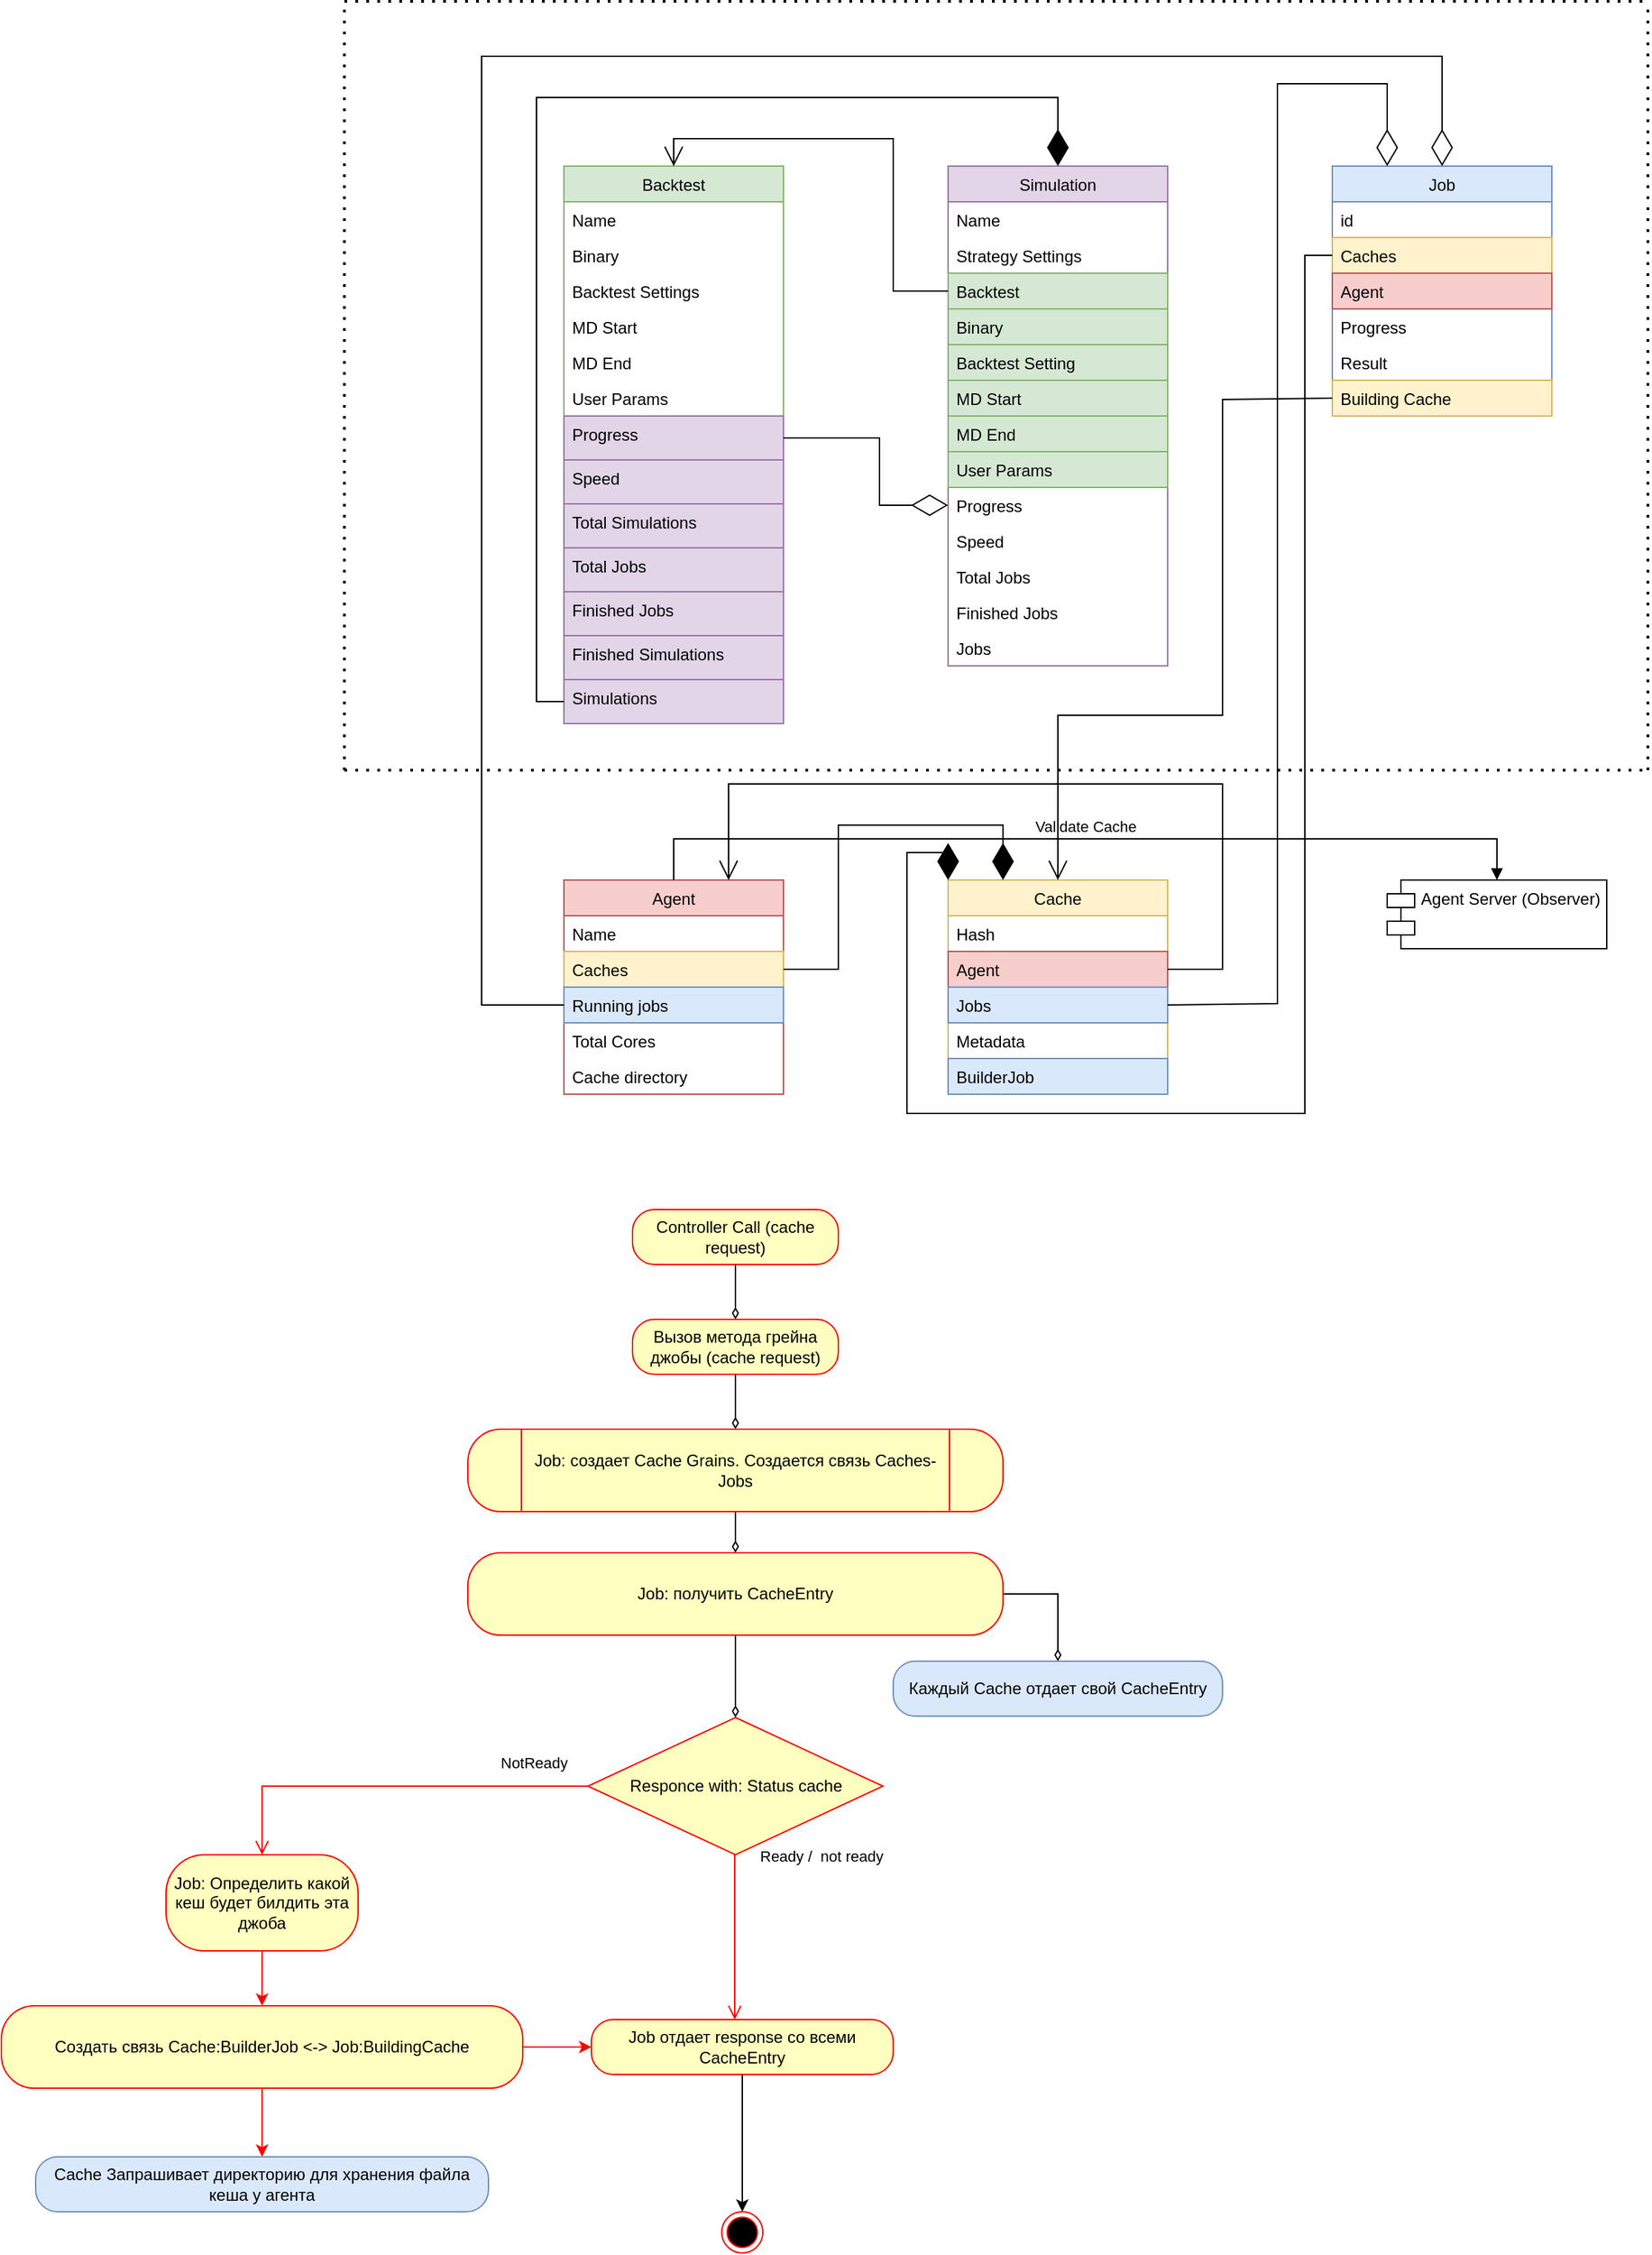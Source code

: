 <mxfile version="17.4.5" type="github">
  <diagram id="umQyPujXbN5syqFtYzND" name="Page-1">
    <mxGraphModel dx="2047" dy="2281" grid="1" gridSize="10" guides="1" tooltips="1" connect="1" arrows="1" fold="1" page="1" pageScale="1" pageWidth="827" pageHeight="1169" math="0" shadow="0">
      <root>
        <mxCell id="0" />
        <mxCell id="1" parent="0" />
        <mxCell id="B3tirnGLvgAJlxwcFZV8-1" value="Backtest" style="swimlane;fontStyle=0;childLayout=stackLayout;horizontal=1;startSize=26;fillColor=#d5e8d4;horizontalStack=0;resizeParent=1;resizeParentMax=0;resizeLast=0;collapsible=1;marginBottom=0;strokeColor=#82b366;" parent="1" vertex="1">
          <mxGeometry x="80" y="80" width="160" height="406" as="geometry" />
        </mxCell>
        <mxCell id="B3tirnGLvgAJlxwcFZV8-2" value="Name" style="text;align=left;verticalAlign=top;spacingLeft=4;spacingRight=4;overflow=hidden;rotatable=0;points=[[0,0.5],[1,0.5]];portConstraint=eastwest;" parent="B3tirnGLvgAJlxwcFZV8-1" vertex="1">
          <mxGeometry y="26" width="160" height="26" as="geometry" />
        </mxCell>
        <mxCell id="B3tirnGLvgAJlxwcFZV8-3" value="Binary" style="text;align=left;verticalAlign=top;spacingLeft=4;spacingRight=4;overflow=hidden;rotatable=0;points=[[0,0.5],[1,0.5]];portConstraint=eastwest;" parent="B3tirnGLvgAJlxwcFZV8-1" vertex="1">
          <mxGeometry y="52" width="160" height="26" as="geometry" />
        </mxCell>
        <mxCell id="B3tirnGLvgAJlxwcFZV8-38" value="Backtest Settings" style="text;align=left;verticalAlign=top;spacingLeft=4;spacingRight=4;overflow=hidden;rotatable=0;points=[[0,0.5],[1,0.5]];portConstraint=eastwest;" parent="B3tirnGLvgAJlxwcFZV8-1" vertex="1">
          <mxGeometry y="78" width="160" height="26" as="geometry" />
        </mxCell>
        <mxCell id="B3tirnGLvgAJlxwcFZV8-39" value="MD Start" style="text;align=left;verticalAlign=top;spacingLeft=4;spacingRight=4;overflow=hidden;rotatable=0;points=[[0,0.5],[1,0.5]];portConstraint=eastwest;" parent="B3tirnGLvgAJlxwcFZV8-1" vertex="1">
          <mxGeometry y="104" width="160" height="26" as="geometry" />
        </mxCell>
        <mxCell id="B3tirnGLvgAJlxwcFZV8-40" value="MD End" style="text;align=left;verticalAlign=top;spacingLeft=4;spacingRight=4;overflow=hidden;rotatable=0;points=[[0,0.5],[1,0.5]];portConstraint=eastwest;" parent="B3tirnGLvgAJlxwcFZV8-1" vertex="1">
          <mxGeometry y="130" width="160" height="26" as="geometry" />
        </mxCell>
        <mxCell id="B3tirnGLvgAJlxwcFZV8-41" value="User Params" style="text;align=left;verticalAlign=top;spacingLeft=4;spacingRight=4;overflow=hidden;rotatable=0;points=[[0,0.5],[1,0.5]];portConstraint=eastwest;" parent="B3tirnGLvgAJlxwcFZV8-1" vertex="1">
          <mxGeometry y="156" width="160" height="26" as="geometry" />
        </mxCell>
        <mxCell id="B3tirnGLvgAJlxwcFZV8-4" value="Progress" style="text;strokeColor=#9673a6;fillColor=#e1d5e7;align=left;verticalAlign=top;spacingLeft=4;spacingRight=4;overflow=hidden;rotatable=0;points=[[0,0.5],[1,0.5]];portConstraint=eastwest;" parent="B3tirnGLvgAJlxwcFZV8-1" vertex="1">
          <mxGeometry y="182" width="160" height="32" as="geometry" />
        </mxCell>
        <mxCell id="B3tirnGLvgAJlxwcFZV8-6" value="Speed" style="text;align=left;verticalAlign=top;spacingLeft=4;spacingRight=4;overflow=hidden;rotatable=0;points=[[0,0.5],[1,0.5]];portConstraint=eastwest;fillColor=#e1d5e7;strokeColor=#9673a6;" parent="B3tirnGLvgAJlxwcFZV8-1" vertex="1">
          <mxGeometry y="214" width="160" height="32" as="geometry" />
        </mxCell>
        <mxCell id="B3tirnGLvgAJlxwcFZV8-13" value="Total Simulations" style="text;strokeColor=#9673a6;fillColor=#e1d5e7;align=left;verticalAlign=top;spacingLeft=4;spacingRight=4;overflow=hidden;rotatable=0;points=[[0,0.5],[1,0.5]];portConstraint=eastwest;" parent="B3tirnGLvgAJlxwcFZV8-1" vertex="1">
          <mxGeometry y="246" width="160" height="32" as="geometry" />
        </mxCell>
        <mxCell id="B3tirnGLvgAJlxwcFZV8-14" value="Total Jobs" style="text;strokeColor=#9673a6;fillColor=#e1d5e7;align=left;verticalAlign=top;spacingLeft=4;spacingRight=4;overflow=hidden;rotatable=0;points=[[0,0.5],[1,0.5]];portConstraint=eastwest;" parent="B3tirnGLvgAJlxwcFZV8-1" vertex="1">
          <mxGeometry y="278" width="160" height="32" as="geometry" />
        </mxCell>
        <mxCell id="B3tirnGLvgAJlxwcFZV8-15" value="Finished Jobs" style="text;strokeColor=#9673a6;fillColor=#e1d5e7;align=left;verticalAlign=top;spacingLeft=4;spacingRight=4;overflow=hidden;rotatable=0;points=[[0,0.5],[1,0.5]];portConstraint=eastwest;" parent="B3tirnGLvgAJlxwcFZV8-1" vertex="1">
          <mxGeometry y="310" width="160" height="32" as="geometry" />
        </mxCell>
        <mxCell id="B3tirnGLvgAJlxwcFZV8-16" value="Finished Simulations" style="text;strokeColor=#9673a6;fillColor=#e1d5e7;align=left;verticalAlign=top;spacingLeft=4;spacingRight=4;overflow=hidden;rotatable=0;points=[[0,0.5],[1,0.5]];portConstraint=eastwest;" parent="B3tirnGLvgAJlxwcFZV8-1" vertex="1">
          <mxGeometry y="342" width="160" height="32" as="geometry" />
        </mxCell>
        <mxCell id="B3tirnGLvgAJlxwcFZV8-30" value="Simulations" style="text;strokeColor=#9673a6;fillColor=#e1d5e7;align=left;verticalAlign=top;spacingLeft=4;spacingRight=4;overflow=hidden;rotatable=0;points=[[0,0.5],[1,0.5]];portConstraint=eastwest;" parent="B3tirnGLvgAJlxwcFZV8-1" vertex="1">
          <mxGeometry y="374" width="160" height="32" as="geometry" />
        </mxCell>
        <mxCell id="B3tirnGLvgAJlxwcFZV8-17" value="Simulation" style="swimlane;fontStyle=0;childLayout=stackLayout;horizontal=1;startSize=26;fillColor=#e1d5e7;horizontalStack=0;resizeParent=1;resizeParentMax=0;resizeLast=0;collapsible=1;marginBottom=0;strokeColor=#9673a6;" parent="1" vertex="1">
          <mxGeometry x="360" y="80" width="160" height="364" as="geometry" />
        </mxCell>
        <mxCell id="B3tirnGLvgAJlxwcFZV8-18" value="Name" style="text;strokeColor=none;fillColor=none;align=left;verticalAlign=top;spacingLeft=4;spacingRight=4;overflow=hidden;rotatable=0;points=[[0,0.5],[1,0.5]];portConstraint=eastwest;" parent="B3tirnGLvgAJlxwcFZV8-17" vertex="1">
          <mxGeometry y="26" width="160" height="26" as="geometry" />
        </mxCell>
        <mxCell id="B3tirnGLvgAJlxwcFZV8-21" value="Strategy Settings" style="text;strokeColor=none;fillColor=none;align=left;verticalAlign=top;spacingLeft=4;spacingRight=4;overflow=hidden;rotatable=0;points=[[0,0.5],[1,0.5]];portConstraint=eastwest;" parent="B3tirnGLvgAJlxwcFZV8-17" vertex="1">
          <mxGeometry y="52" width="160" height="26" as="geometry" />
        </mxCell>
        <mxCell id="B3tirnGLvgAJlxwcFZV8-22" value="Backtest" style="text;strokeColor=#82b366;fillColor=#d5e8d4;align=left;verticalAlign=top;spacingLeft=4;spacingRight=4;overflow=hidden;rotatable=0;points=[[0,0.5],[1,0.5]];portConstraint=eastwest;" parent="B3tirnGLvgAJlxwcFZV8-17" vertex="1">
          <mxGeometry y="78" width="160" height="26" as="geometry" />
        </mxCell>
        <mxCell id="B3tirnGLvgAJlxwcFZV8-25" value="Binary" style="text;strokeColor=#82b366;fillColor=#d5e8d4;align=left;verticalAlign=top;spacingLeft=4;spacingRight=4;overflow=hidden;rotatable=0;points=[[0,0.5],[1,0.5]];portConstraint=eastwest;" parent="B3tirnGLvgAJlxwcFZV8-17" vertex="1">
          <mxGeometry y="104" width="160" height="26" as="geometry" />
        </mxCell>
        <mxCell id="B3tirnGLvgAJlxwcFZV8-28" value="Backtest Setting" style="text;strokeColor=#82b366;fillColor=#d5e8d4;align=left;verticalAlign=top;spacingLeft=4;spacingRight=4;overflow=hidden;rotatable=0;points=[[0,0.5],[1,0.5]];portConstraint=eastwest;" parent="B3tirnGLvgAJlxwcFZV8-17" vertex="1">
          <mxGeometry y="130" width="160" height="26" as="geometry" />
        </mxCell>
        <mxCell id="B3tirnGLvgAJlxwcFZV8-23" value="MD Start" style="text;strokeColor=#82b366;fillColor=#d5e8d4;align=left;verticalAlign=top;spacingLeft=4;spacingRight=4;overflow=hidden;rotatable=0;points=[[0,0.5],[1,0.5]];portConstraint=eastwest;" parent="B3tirnGLvgAJlxwcFZV8-17" vertex="1">
          <mxGeometry y="156" width="160" height="26" as="geometry" />
        </mxCell>
        <mxCell id="B3tirnGLvgAJlxwcFZV8-24" value="MD End" style="text;strokeColor=#82b366;fillColor=#d5e8d4;align=left;verticalAlign=top;spacingLeft=4;spacingRight=4;overflow=hidden;rotatable=0;points=[[0,0.5],[1,0.5]];portConstraint=eastwest;" parent="B3tirnGLvgAJlxwcFZV8-17" vertex="1">
          <mxGeometry y="182" width="160" height="26" as="geometry" />
        </mxCell>
        <mxCell id="B3tirnGLvgAJlxwcFZV8-29" value="User Params" style="text;strokeColor=#82b366;fillColor=#d5e8d4;align=left;verticalAlign=top;spacingLeft=4;spacingRight=4;overflow=hidden;rotatable=0;points=[[0,0.5],[1,0.5]];portConstraint=eastwest;" parent="B3tirnGLvgAJlxwcFZV8-17" vertex="1">
          <mxGeometry y="208" width="160" height="26" as="geometry" />
        </mxCell>
        <mxCell id="B3tirnGLvgAJlxwcFZV8-19" value="Progress" style="text;strokeColor=none;fillColor=none;align=left;verticalAlign=top;spacingLeft=4;spacingRight=4;overflow=hidden;rotatable=0;points=[[0,0.5],[1,0.5]];portConstraint=eastwest;" parent="B3tirnGLvgAJlxwcFZV8-17" vertex="1">
          <mxGeometry y="234" width="160" height="26" as="geometry" />
        </mxCell>
        <mxCell id="B3tirnGLvgAJlxwcFZV8-20" value="Speed" style="text;strokeColor=none;fillColor=none;align=left;verticalAlign=top;spacingLeft=4;spacingRight=4;overflow=hidden;rotatable=0;points=[[0,0.5],[1,0.5]];portConstraint=eastwest;" parent="B3tirnGLvgAJlxwcFZV8-17" vertex="1">
          <mxGeometry y="260" width="160" height="26" as="geometry" />
        </mxCell>
        <mxCell id="B3tirnGLvgAJlxwcFZV8-26" value="Total Jobs" style="text;strokeColor=none;fillColor=none;align=left;verticalAlign=top;spacingLeft=4;spacingRight=4;overflow=hidden;rotatable=0;points=[[0,0.5],[1,0.5]];portConstraint=eastwest;" parent="B3tirnGLvgAJlxwcFZV8-17" vertex="1">
          <mxGeometry y="286" width="160" height="26" as="geometry" />
        </mxCell>
        <mxCell id="B3tirnGLvgAJlxwcFZV8-27" value="Finished Jobs" style="text;strokeColor=none;fillColor=none;align=left;verticalAlign=top;spacingLeft=4;spacingRight=4;overflow=hidden;rotatable=0;points=[[0,0.5],[1,0.5]];portConstraint=eastwest;" parent="B3tirnGLvgAJlxwcFZV8-17" vertex="1">
          <mxGeometry y="312" width="160" height="26" as="geometry" />
        </mxCell>
        <mxCell id="B3tirnGLvgAJlxwcFZV8-31" value="Jobs" style="text;strokeColor=none;fillColor=none;align=left;verticalAlign=top;spacingLeft=4;spacingRight=4;overflow=hidden;rotatable=0;points=[[0,0.5],[1,0.5]];portConstraint=eastwest;" parent="B3tirnGLvgAJlxwcFZV8-17" vertex="1">
          <mxGeometry y="338" width="160" height="26" as="geometry" />
        </mxCell>
        <mxCell id="B3tirnGLvgAJlxwcFZV8-32" value="" style="endArrow=open;endFill=1;endSize=12;html=1;rounded=0;exitX=0;exitY=0.5;exitDx=0;exitDy=0;entryX=0.5;entryY=0;entryDx=0;entryDy=0;" parent="1" source="B3tirnGLvgAJlxwcFZV8-22" target="B3tirnGLvgAJlxwcFZV8-1" edge="1">
          <mxGeometry width="160" relative="1" as="geometry">
            <mxPoint x="310" y="220" as="sourcePoint" />
            <mxPoint x="280" y="70" as="targetPoint" />
            <Array as="points">
              <mxPoint x="320" y="171" />
              <mxPoint x="320" y="60" />
              <mxPoint x="160" y="60" />
            </Array>
          </mxGeometry>
        </mxCell>
        <mxCell id="B3tirnGLvgAJlxwcFZV8-42" value="" style="endArrow=diamondThin;endFill=0;endSize=24;html=1;rounded=0;exitX=1;exitY=0.5;exitDx=0;exitDy=0;entryX=0;entryY=0.5;entryDx=0;entryDy=0;" parent="1" source="B3tirnGLvgAJlxwcFZV8-4" target="B3tirnGLvgAJlxwcFZV8-19" edge="1">
          <mxGeometry width="160" relative="1" as="geometry">
            <mxPoint x="250" y="410" as="sourcePoint" />
            <mxPoint x="410" y="410" as="targetPoint" />
            <Array as="points">
              <mxPoint x="310" y="278" />
              <mxPoint x="310" y="327" />
            </Array>
          </mxGeometry>
        </mxCell>
        <mxCell id="B3tirnGLvgAJlxwcFZV8-43" value="" style="endArrow=diamondThin;endFill=1;endSize=24;html=1;rounded=0;exitX=0;exitY=0.5;exitDx=0;exitDy=0;entryX=0.5;entryY=0;entryDx=0;entryDy=0;" parent="1" source="B3tirnGLvgAJlxwcFZV8-30" target="B3tirnGLvgAJlxwcFZV8-17" edge="1">
          <mxGeometry width="160" relative="1" as="geometry">
            <mxPoint x="-80" y="370" as="sourcePoint" />
            <mxPoint x="80" y="370" as="targetPoint" />
            <Array as="points">
              <mxPoint x="60" y="470" />
              <mxPoint x="60" y="30" />
              <mxPoint x="440" y="30" />
            </Array>
          </mxGeometry>
        </mxCell>
        <mxCell id="u-obf0jCSXc7kFt25eYQ-1" value="Agent" style="swimlane;fontStyle=0;childLayout=stackLayout;horizontal=1;startSize=26;fillColor=#f8cecc;horizontalStack=0;resizeParent=1;resizeParentMax=0;resizeLast=0;collapsible=1;marginBottom=0;strokeColor=#b85450;" parent="1" vertex="1">
          <mxGeometry x="80" y="600" width="160" height="156" as="geometry" />
        </mxCell>
        <mxCell id="u-obf0jCSXc7kFt25eYQ-2" value="Name" style="text;strokeColor=none;fillColor=none;align=left;verticalAlign=top;spacingLeft=4;spacingRight=4;overflow=hidden;rotatable=0;points=[[0,0.5],[1,0.5]];portConstraint=eastwest;" parent="u-obf0jCSXc7kFt25eYQ-1" vertex="1">
          <mxGeometry y="26" width="160" height="26" as="geometry" />
        </mxCell>
        <mxCell id="u-obf0jCSXc7kFt25eYQ-3" value="Caches" style="text;strokeColor=#d6b656;fillColor=#fff2cc;align=left;verticalAlign=top;spacingLeft=4;spacingRight=4;overflow=hidden;rotatable=0;points=[[0,0.5],[1,0.5]];portConstraint=eastwest;" parent="u-obf0jCSXc7kFt25eYQ-1" vertex="1">
          <mxGeometry y="52" width="160" height="26" as="geometry" />
        </mxCell>
        <mxCell id="u-obf0jCSXc7kFt25eYQ-5" value="Running jobs" style="text;strokeColor=#6c8ebf;fillColor=#dae8fc;align=left;verticalAlign=top;spacingLeft=4;spacingRight=4;overflow=hidden;rotatable=0;points=[[0,0.5],[1,0.5]];portConstraint=eastwest;" parent="u-obf0jCSXc7kFt25eYQ-1" vertex="1">
          <mxGeometry y="78" width="160" height="26" as="geometry" />
        </mxCell>
        <mxCell id="u-obf0jCSXc7kFt25eYQ-4" value="Total Cores" style="text;strokeColor=none;fillColor=none;align=left;verticalAlign=top;spacingLeft=4;spacingRight=4;overflow=hidden;rotatable=0;points=[[0,0.5],[1,0.5]];portConstraint=eastwest;" parent="u-obf0jCSXc7kFt25eYQ-1" vertex="1">
          <mxGeometry y="104" width="160" height="26" as="geometry" />
        </mxCell>
        <mxCell id="u-obf0jCSXc7kFt25eYQ-63" value="Cache directory" style="text;strokeColor=none;fillColor=none;align=left;verticalAlign=top;spacingLeft=4;spacingRight=4;overflow=hidden;rotatable=0;points=[[0,0.5],[1,0.5]];portConstraint=eastwest;" parent="u-obf0jCSXc7kFt25eYQ-1" vertex="1">
          <mxGeometry y="130" width="160" height="26" as="geometry" />
        </mxCell>
        <mxCell id="u-obf0jCSXc7kFt25eYQ-6" value="Cache" style="swimlane;fontStyle=0;childLayout=stackLayout;horizontal=1;startSize=26;fillColor=#fff2cc;horizontalStack=0;resizeParent=1;resizeParentMax=0;resizeLast=0;collapsible=1;marginBottom=0;strokeColor=#d6b656;" parent="1" vertex="1">
          <mxGeometry x="360" y="600" width="160" height="156" as="geometry">
            <mxRectangle x="360" y="600" width="70" height="26" as="alternateBounds" />
          </mxGeometry>
        </mxCell>
        <mxCell id="u-obf0jCSXc7kFt25eYQ-7" value="Hash" style="text;strokeColor=none;fillColor=none;align=left;verticalAlign=top;spacingLeft=4;spacingRight=4;overflow=hidden;rotatable=0;points=[[0,0.5],[1,0.5]];portConstraint=eastwest;" parent="u-obf0jCSXc7kFt25eYQ-6" vertex="1">
          <mxGeometry y="26" width="160" height="26" as="geometry" />
        </mxCell>
        <mxCell id="u-obf0jCSXc7kFt25eYQ-8" value="Agent" style="text;strokeColor=#b85450;fillColor=#f8cecc;align=left;verticalAlign=top;spacingLeft=4;spacingRight=4;overflow=hidden;rotatable=0;points=[[0,0.5],[1,0.5]];portConstraint=eastwest;" parent="u-obf0jCSXc7kFt25eYQ-6" vertex="1">
          <mxGeometry y="52" width="160" height="26" as="geometry" />
        </mxCell>
        <mxCell id="u-obf0jCSXc7kFt25eYQ-9" value="Jobs" style="text;strokeColor=#6c8ebf;fillColor=#dae8fc;align=left;verticalAlign=top;spacingLeft=4;spacingRight=4;overflow=hidden;rotatable=0;points=[[0,0.5],[1,0.5]];portConstraint=eastwest;" parent="u-obf0jCSXc7kFt25eYQ-6" vertex="1">
          <mxGeometry y="78" width="160" height="26" as="geometry" />
        </mxCell>
        <mxCell id="u-obf0jCSXc7kFt25eYQ-14" value="Metadata" style="text;strokeColor=none;fillColor=none;align=left;verticalAlign=top;spacingLeft=4;spacingRight=4;overflow=hidden;rotatable=0;points=[[0,0.5],[1,0.5]];portConstraint=eastwest;" parent="u-obf0jCSXc7kFt25eYQ-6" vertex="1">
          <mxGeometry y="104" width="160" height="26" as="geometry" />
        </mxCell>
        <mxCell id="u-obf0jCSXc7kFt25eYQ-53" value="BuilderJob" style="text;strokeColor=#6c8ebf;fillColor=#dae8fc;align=left;verticalAlign=top;spacingLeft=4;spacingRight=4;overflow=hidden;rotatable=0;points=[[0,0.5],[1,0.5]];portConstraint=eastwest;" parent="u-obf0jCSXc7kFt25eYQ-6" vertex="1">
          <mxGeometry y="130" width="160" height="26" as="geometry" />
        </mxCell>
        <mxCell id="u-obf0jCSXc7kFt25eYQ-10" value="Job" style="swimlane;fontStyle=0;childLayout=stackLayout;horizontal=1;startSize=26;fillColor=#dae8fc;horizontalStack=0;resizeParent=1;resizeParentMax=0;resizeLast=0;collapsible=1;marginBottom=0;strokeColor=#6c8ebf;" parent="1" vertex="1">
          <mxGeometry x="640" y="80" width="160" height="182" as="geometry" />
        </mxCell>
        <mxCell id="u-obf0jCSXc7kFt25eYQ-11" value="id" style="text;strokeColor=none;fillColor=none;align=left;verticalAlign=top;spacingLeft=4;spacingRight=4;overflow=hidden;rotatable=0;points=[[0,0.5],[1,0.5]];portConstraint=eastwest;" parent="u-obf0jCSXc7kFt25eYQ-10" vertex="1">
          <mxGeometry y="26" width="160" height="26" as="geometry" />
        </mxCell>
        <mxCell id="u-obf0jCSXc7kFt25eYQ-12" value="Caches" style="text;strokeColor=#d6b656;fillColor=#fff2cc;align=left;verticalAlign=top;spacingLeft=4;spacingRight=4;overflow=hidden;rotatable=0;points=[[0,0.5],[1,0.5]];portConstraint=eastwest;" parent="u-obf0jCSXc7kFt25eYQ-10" vertex="1">
          <mxGeometry y="52" width="160" height="26" as="geometry" />
        </mxCell>
        <mxCell id="u-obf0jCSXc7kFt25eYQ-13" value="Agent" style="text;strokeColor=#b85450;fillColor=#f8cecc;align=left;verticalAlign=top;spacingLeft=4;spacingRight=4;overflow=hidden;rotatable=0;points=[[0,0.5],[1,0.5]];portConstraint=eastwest;" parent="u-obf0jCSXc7kFt25eYQ-10" vertex="1">
          <mxGeometry y="78" width="160" height="26" as="geometry" />
        </mxCell>
        <mxCell id="u-obf0jCSXc7kFt25eYQ-19" value="Progress" style="text;align=left;verticalAlign=top;spacingLeft=4;spacingRight=4;overflow=hidden;rotatable=0;points=[[0,0.5],[1,0.5]];portConstraint=eastwest;" parent="u-obf0jCSXc7kFt25eYQ-10" vertex="1">
          <mxGeometry y="104" width="160" height="26" as="geometry" />
        </mxCell>
        <mxCell id="u-obf0jCSXc7kFt25eYQ-20" value="Result" style="text;align=left;verticalAlign=top;spacingLeft=4;spacingRight=4;overflow=hidden;rotatable=0;points=[[0,0.5],[1,0.5]];portConstraint=eastwest;" parent="u-obf0jCSXc7kFt25eYQ-10" vertex="1">
          <mxGeometry y="130" width="160" height="26" as="geometry" />
        </mxCell>
        <mxCell id="u-obf0jCSXc7kFt25eYQ-31" value="Building Cache" style="text;align=left;verticalAlign=top;spacingLeft=4;spacingRight=4;overflow=hidden;rotatable=0;points=[[0,0.5],[1,0.5]];portConstraint=eastwest;fillColor=#fff2cc;strokeColor=#d6b656;" parent="u-obf0jCSXc7kFt25eYQ-10" vertex="1">
          <mxGeometry y="156" width="160" height="26" as="geometry" />
        </mxCell>
        <mxCell id="u-obf0jCSXc7kFt25eYQ-15" value="" style="endArrow=diamondThin;endFill=1;endSize=24;html=1;rounded=0;exitX=1;exitY=0.5;exitDx=0;exitDy=0;entryX=0.25;entryY=0;entryDx=0;entryDy=0;" parent="1" source="u-obf0jCSXc7kFt25eYQ-3" target="u-obf0jCSXc7kFt25eYQ-6" edge="1">
          <mxGeometry width="160" relative="1" as="geometry">
            <mxPoint x="280" y="660" as="sourcePoint" />
            <mxPoint x="440" y="660" as="targetPoint" />
            <Array as="points">
              <mxPoint x="280" y="665" />
              <mxPoint x="280" y="560" />
              <mxPoint x="400" y="560" />
            </Array>
          </mxGeometry>
        </mxCell>
        <mxCell id="u-obf0jCSXc7kFt25eYQ-16" value="" style="endArrow=open;endFill=1;endSize=12;html=1;rounded=0;exitX=1;exitY=0.5;exitDx=0;exitDy=0;entryX=0.75;entryY=0;entryDx=0;entryDy=0;" parent="1" source="u-obf0jCSXc7kFt25eYQ-8" target="u-obf0jCSXc7kFt25eYQ-1" edge="1">
          <mxGeometry width="160" relative="1" as="geometry">
            <mxPoint x="270" y="780" as="sourcePoint" />
            <mxPoint x="430" y="780" as="targetPoint" />
            <Array as="points">
              <mxPoint x="560" y="665" />
              <mxPoint x="560" y="530" />
              <mxPoint x="200" y="530" />
            </Array>
          </mxGeometry>
        </mxCell>
        <mxCell id="u-obf0jCSXc7kFt25eYQ-17" value="" style="endArrow=diamondThin;endFill=0;endSize=24;html=1;rounded=0;exitX=0;exitY=0.5;exitDx=0;exitDy=0;entryX=0.5;entryY=0;entryDx=0;entryDy=0;" parent="1" source="u-obf0jCSXc7kFt25eYQ-5" target="u-obf0jCSXc7kFt25eYQ-10" edge="1">
          <mxGeometry width="160" relative="1" as="geometry">
            <mxPoint x="40" y="810" as="sourcePoint" />
            <mxPoint x="600" y="300" as="targetPoint" />
            <Array as="points">
              <mxPoint x="20" y="691" />
              <mxPoint x="20" />
              <mxPoint x="720" />
            </Array>
          </mxGeometry>
        </mxCell>
        <mxCell id="u-obf0jCSXc7kFt25eYQ-18" value="" style="endArrow=diamondThin;endFill=0;endSize=24;html=1;rounded=0;exitX=1;exitY=0.5;exitDx=0;exitDy=0;entryX=0.25;entryY=0;entryDx=0;entryDy=0;" parent="1" source="u-obf0jCSXc7kFt25eYQ-9" target="u-obf0jCSXc7kFt25eYQ-10" edge="1">
          <mxGeometry width="160" relative="1" as="geometry">
            <mxPoint x="620" y="690" as="sourcePoint" />
            <mxPoint x="780" y="690" as="targetPoint" />
            <Array as="points">
              <mxPoint x="600" y="690" />
              <mxPoint x="600" y="20" />
              <mxPoint x="680" y="20" />
            </Array>
          </mxGeometry>
        </mxCell>
        <mxCell id="u-obf0jCSXc7kFt25eYQ-21" value="" style="endArrow=none;dashed=1;html=1;dashPattern=1 3;strokeWidth=2;rounded=0;" parent="1" edge="1">
          <mxGeometry width="50" height="50" relative="1" as="geometry">
            <mxPoint x="-80" y="520" as="sourcePoint" />
            <mxPoint x="-80" y="-40" as="targetPoint" />
          </mxGeometry>
        </mxCell>
        <mxCell id="u-obf0jCSXc7kFt25eYQ-22" value="" style="endArrow=none;dashed=1;html=1;dashPattern=1 3;strokeWidth=2;rounded=0;" parent="1" edge="1">
          <mxGeometry width="50" height="50" relative="1" as="geometry">
            <mxPoint x="-80" y="520" as="sourcePoint" />
            <mxPoint x="870" y="520" as="targetPoint" />
          </mxGeometry>
        </mxCell>
        <mxCell id="u-obf0jCSXc7kFt25eYQ-23" value="" style="endArrow=none;dashed=1;html=1;dashPattern=1 3;strokeWidth=2;rounded=0;" parent="1" edge="1">
          <mxGeometry width="50" height="50" relative="1" as="geometry">
            <mxPoint x="-80" y="-40" as="sourcePoint" />
            <mxPoint x="870" y="-40" as="targetPoint" />
          </mxGeometry>
        </mxCell>
        <mxCell id="u-obf0jCSXc7kFt25eYQ-24" value="" style="endArrow=none;dashed=1;html=1;dashPattern=1 3;strokeWidth=2;rounded=0;" parent="1" edge="1">
          <mxGeometry width="50" height="50" relative="1" as="geometry">
            <mxPoint x="870" y="520" as="sourcePoint" />
            <mxPoint x="870" y="-40" as="targetPoint" />
          </mxGeometry>
        </mxCell>
        <mxCell id="u-obf0jCSXc7kFt25eYQ-25" value="" style="endArrow=diamondThin;endFill=1;endSize=24;html=1;rounded=0;exitX=0;exitY=0.5;exitDx=0;exitDy=0;entryX=0;entryY=0;entryDx=0;entryDy=0;" parent="1" source="u-obf0jCSXc7kFt25eYQ-12" target="u-obf0jCSXc7kFt25eYQ-6" edge="1">
          <mxGeometry width="160" relative="1" as="geometry">
            <mxPoint x="660" y="340" as="sourcePoint" />
            <mxPoint x="820" y="340" as="targetPoint" />
            <Array as="points">
              <mxPoint x="620" y="145" />
              <mxPoint x="620" y="770" />
              <mxPoint x="330" y="770" />
              <mxPoint x="330" y="580" />
              <mxPoint x="360" y="580" />
            </Array>
          </mxGeometry>
        </mxCell>
        <mxCell id="u-obf0jCSXc7kFt25eYQ-34" value="" style="edgeStyle=orthogonalEdgeStyle;rounded=0;orthogonalLoop=1;jettySize=auto;html=1;endArrow=diamondThin;endFill=0;" parent="1" source="u-obf0jCSXc7kFt25eYQ-27" target="u-obf0jCSXc7kFt25eYQ-33" edge="1">
          <mxGeometry relative="1" as="geometry" />
        </mxCell>
        <mxCell id="u-obf0jCSXc7kFt25eYQ-27" value="Controller Call (cache request)" style="rounded=1;whiteSpace=wrap;html=1;arcSize=40;fontColor=#000000;fillColor=#ffffc0;strokeColor=#ff0000;" parent="1" vertex="1">
          <mxGeometry x="130" y="840" width="150" height="40" as="geometry" />
        </mxCell>
        <mxCell id="u-obf0jCSXc7kFt25eYQ-29" value="Agent Server (Observer)" style="shape=module;align=left;spacingLeft=20;align=center;verticalAlign=top;" parent="1" vertex="1">
          <mxGeometry x="680" y="600" width="160" height="50" as="geometry" />
        </mxCell>
        <mxCell id="u-obf0jCSXc7kFt25eYQ-30" value="Validate Cache" style="html=1;verticalAlign=bottom;endArrow=block;rounded=0;exitX=0.5;exitY=0;exitDx=0;exitDy=0;entryX=0.5;entryY=0;entryDx=0;entryDy=0;" parent="1" source="u-obf0jCSXc7kFt25eYQ-1" target="u-obf0jCSXc7kFt25eYQ-29" edge="1">
          <mxGeometry width="80" relative="1" as="geometry">
            <mxPoint x="460" y="580" as="sourcePoint" />
            <mxPoint x="540" y="580" as="targetPoint" />
            <Array as="points">
              <mxPoint x="160" y="570" />
              <mxPoint x="480" y="570" />
              <mxPoint x="760" y="570" />
            </Array>
          </mxGeometry>
        </mxCell>
        <mxCell id="u-obf0jCSXc7kFt25eYQ-32" value="" style="endArrow=open;endFill=1;endSize=12;html=1;rounded=0;exitX=0;exitY=0.5;exitDx=0;exitDy=0;" parent="1" source="u-obf0jCSXc7kFt25eYQ-31" target="u-obf0jCSXc7kFt25eYQ-6" edge="1">
          <mxGeometry width="160" relative="1" as="geometry">
            <mxPoint x="660" y="360" as="sourcePoint" />
            <mxPoint x="820" y="360" as="targetPoint" />
            <Array as="points">
              <mxPoint x="560" y="250" />
              <mxPoint x="560" y="480" />
              <mxPoint x="440" y="480" />
            </Array>
          </mxGeometry>
        </mxCell>
        <mxCell id="u-obf0jCSXc7kFt25eYQ-36" value="" style="edgeStyle=orthogonalEdgeStyle;rounded=0;orthogonalLoop=1;jettySize=auto;html=1;endArrow=diamondThin;endFill=0;" parent="1" source="u-obf0jCSXc7kFt25eYQ-33" target="u-obf0jCSXc7kFt25eYQ-35" edge="1">
          <mxGeometry relative="1" as="geometry" />
        </mxCell>
        <mxCell id="u-obf0jCSXc7kFt25eYQ-33" value="Вызов метода грейна джобы (cache request)" style="rounded=1;whiteSpace=wrap;html=1;arcSize=40;fontColor=#000000;fillColor=#ffffc0;strokeColor=#ff0000;" parent="1" vertex="1">
          <mxGeometry x="130" y="920" width="150" height="40" as="geometry" />
        </mxCell>
        <mxCell id="u-obf0jCSXc7kFt25eYQ-38" value="" style="edgeStyle=orthogonalEdgeStyle;rounded=0;orthogonalLoop=1;jettySize=auto;html=1;endArrow=diamondThin;endFill=0;" parent="1" source="u-obf0jCSXc7kFt25eYQ-35" target="u-obf0jCSXc7kFt25eYQ-37" edge="1">
          <mxGeometry relative="1" as="geometry" />
        </mxCell>
        <mxCell id="u-obf0jCSXc7kFt25eYQ-35" value="Job: создает Cache Grains. Создается связь Caches-Jobs" style="shape=process;whiteSpace=wrap;html=1;backgroundOutline=1;fillColor=#ffffc0;strokeColor=#ff0000;fontColor=#000000;rounded=1;arcSize=40;" parent="1" vertex="1">
          <mxGeometry x="10" y="1000" width="390" height="60" as="geometry" />
        </mxCell>
        <mxCell id="u-obf0jCSXc7kFt25eYQ-42" value="" style="edgeStyle=orthogonalEdgeStyle;rounded=0;orthogonalLoop=1;jettySize=auto;html=1;endArrow=diamondThin;endFill=0;" parent="1" source="u-obf0jCSXc7kFt25eYQ-37" target="u-obf0jCSXc7kFt25eYQ-39" edge="1">
          <mxGeometry relative="1" as="geometry" />
        </mxCell>
        <mxCell id="u-obf0jCSXc7kFt25eYQ-46" value="" style="edgeStyle=orthogonalEdgeStyle;rounded=0;orthogonalLoop=1;jettySize=auto;html=1;endArrow=diamondThin;endFill=0;exitX=1;exitY=0.5;exitDx=0;exitDy=0;" parent="1" source="u-obf0jCSXc7kFt25eYQ-37" target="u-obf0jCSXc7kFt25eYQ-45" edge="1">
          <mxGeometry relative="1" as="geometry" />
        </mxCell>
        <mxCell id="u-obf0jCSXc7kFt25eYQ-37" value="Job: получить CacheEntry" style="whiteSpace=wrap;html=1;fillColor=#ffffc0;strokeColor=#ff0000;fontColor=#000000;rounded=1;arcSize=40;" parent="1" vertex="1">
          <mxGeometry x="10" y="1090" width="390" height="60" as="geometry" />
        </mxCell>
        <mxCell id="u-obf0jCSXc7kFt25eYQ-39" value="Responce with: Status cache" style="rhombus;whiteSpace=wrap;html=1;fillColor=#ffffc0;strokeColor=#ff0000;" parent="1" vertex="1">
          <mxGeometry x="97.5" y="1210" width="215" height="100" as="geometry" />
        </mxCell>
        <mxCell id="u-obf0jCSXc7kFt25eYQ-40" value="Ready /&amp;nbsp; not ready" style="edgeStyle=orthogonalEdgeStyle;html=1;align=left;verticalAlign=bottom;endArrow=open;endSize=8;strokeColor=#ff0000;rounded=0;entryX=0.475;entryY=0.002;entryDx=0;entryDy=0;entryPerimeter=0;" parent="1" source="u-obf0jCSXc7kFt25eYQ-39" target="u-obf0jCSXc7kFt25eYQ-43" edge="1">
          <mxGeometry x="-0.83" y="16" relative="1" as="geometry">
            <mxPoint x="340" y="1230" as="targetPoint" />
            <Array as="points">
              <mxPoint x="205" y="1390" />
            </Array>
            <mxPoint as="offset" />
          </mxGeometry>
        </mxCell>
        <mxCell id="u-obf0jCSXc7kFt25eYQ-41" value="NotReady" style="edgeStyle=orthogonalEdgeStyle;html=1;align=left;verticalAlign=top;endArrow=open;endSize=8;strokeColor=#ff0000;rounded=0;entryX=0.5;entryY=0;entryDx=0;entryDy=0;" parent="1" source="u-obf0jCSXc7kFt25eYQ-39" target="u-obf0jCSXc7kFt25eYQ-49" edge="1">
          <mxGeometry x="-0.542" y="-30" relative="1" as="geometry">
            <mxPoint x="-60" y="1300" as="targetPoint" />
            <Array as="points">
              <mxPoint x="-140" y="1260" />
            </Array>
            <mxPoint as="offset" />
          </mxGeometry>
        </mxCell>
        <mxCell id="u-obf0jCSXc7kFt25eYQ-48" value="" style="edgeStyle=orthogonalEdgeStyle;rounded=0;orthogonalLoop=1;jettySize=auto;html=1;endArrow=classic;endFill=1;" parent="1" source="u-obf0jCSXc7kFt25eYQ-43" target="u-obf0jCSXc7kFt25eYQ-47" edge="1">
          <mxGeometry relative="1" as="geometry" />
        </mxCell>
        <mxCell id="u-obf0jCSXc7kFt25eYQ-43" value="Job отдает response со всеми CacheEntry" style="rounded=1;whiteSpace=wrap;html=1;arcSize=40;fontColor=#000000;fillColor=#ffffc0;strokeColor=#ff0000;" parent="1" vertex="1">
          <mxGeometry x="100" y="1430" width="220" height="40" as="geometry" />
        </mxCell>
        <mxCell id="u-obf0jCSXc7kFt25eYQ-45" value="Каждый Cache отдает свой CacheEntry" style="whiteSpace=wrap;html=1;fillColor=#dae8fc;strokeColor=#6c8ebf;rounded=1;arcSize=40;" parent="1" vertex="1">
          <mxGeometry x="320" y="1169" width="240" height="40" as="geometry" />
        </mxCell>
        <mxCell id="u-obf0jCSXc7kFt25eYQ-47" value="" style="ellipse;html=1;shape=endState;fillColor=#000000;strokeColor=#ff0000;" parent="1" vertex="1">
          <mxGeometry x="195" y="1570" width="30" height="30" as="geometry" />
        </mxCell>
        <mxCell id="u-obf0jCSXc7kFt25eYQ-55" value="" style="edgeStyle=orthogonalEdgeStyle;rounded=0;orthogonalLoop=1;jettySize=auto;html=1;endArrow=classic;endFill=1;strokeColor=#FF0000;" parent="1" source="u-obf0jCSXc7kFt25eYQ-49" target="u-obf0jCSXc7kFt25eYQ-54" edge="1">
          <mxGeometry relative="1" as="geometry" />
        </mxCell>
        <mxCell id="u-obf0jCSXc7kFt25eYQ-49" value="Job: Определить какой кеш будет билдить эта джоба" style="rounded=1;whiteSpace=wrap;html=1;arcSize=40;fontColor=#000000;fillColor=#ffffc0;strokeColor=#ff0000;" parent="1" vertex="1">
          <mxGeometry x="-210" y="1310" width="140" height="70" as="geometry" />
        </mxCell>
        <mxCell id="u-obf0jCSXc7kFt25eYQ-56" value="" style="edgeStyle=orthogonalEdgeStyle;rounded=0;orthogonalLoop=1;jettySize=auto;html=1;endArrow=classic;endFill=1;strokeColor=#FF0000;" parent="1" source="u-obf0jCSXc7kFt25eYQ-54" target="u-obf0jCSXc7kFt25eYQ-43" edge="1">
          <mxGeometry relative="1" as="geometry" />
        </mxCell>
        <mxCell id="u-obf0jCSXc7kFt25eYQ-62" value="" style="edgeStyle=orthogonalEdgeStyle;rounded=0;orthogonalLoop=1;jettySize=auto;html=1;endArrow=classic;endFill=1;strokeColor=#FF0000;" parent="1" source="u-obf0jCSXc7kFt25eYQ-54" target="u-obf0jCSXc7kFt25eYQ-60" edge="1">
          <mxGeometry relative="1" as="geometry" />
        </mxCell>
        <mxCell id="u-obf0jCSXc7kFt25eYQ-54" value="Создать связь Cache:BuilderJob &amp;lt;-&amp;gt; Job:BuildingCache" style="rounded=1;whiteSpace=wrap;html=1;fillColor=#ffffc0;strokeColor=#ff0000;fontColor=#000000;arcSize=40;" parent="1" vertex="1">
          <mxGeometry x="-330" y="1420" width="380" height="60" as="geometry" />
        </mxCell>
        <mxCell id="u-obf0jCSXc7kFt25eYQ-60" value="Cache Запрашивает директорию для хранения файла кеша у агента" style="rounded=1;whiteSpace=wrap;html=1;arcSize=40;fillColor=#dae8fc;strokeColor=#6c8ebf;" parent="1" vertex="1">
          <mxGeometry x="-305" y="1530" width="330" height="40" as="geometry" />
        </mxCell>
      </root>
    </mxGraphModel>
  </diagram>
</mxfile>
